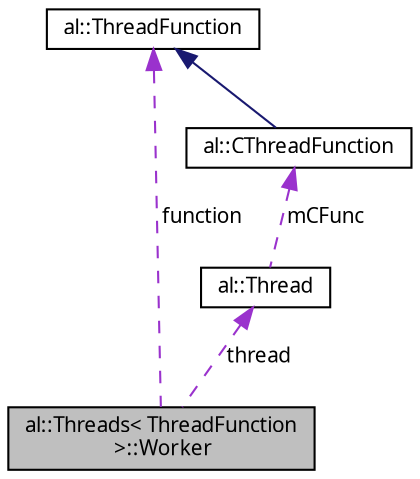 digraph "al::Threads&lt; ThreadFunction &gt;::Worker"
{
 // LATEX_PDF_SIZE
  bgcolor="transparent";
  edge [fontname="FreeSans.ttf",fontsize="10",labelfontname="FreeSans.ttf",labelfontsize="10"];
  node [fontname="FreeSans.ttf",fontsize="10",shape=record];
  Node1 [label="al::Threads\< ThreadFunction\l \>::Worker",height=0.2,width=0.4,color="black", fillcolor="grey75", style="filled", fontcolor="black",tooltip="A thread and function."];
  Node2 -> Node1 [dir="back",color="darkorchid3",fontsize="10",style="dashed",label=" function" ,fontname="FreeSans.ttf"];
  Node2 [label="al::ThreadFunction",height=0.2,width=0.4,color="black",URL="$structal_1_1_thread_function.html",tooltip="Function object interface used by thread."];
  Node3 -> Node1 [dir="back",color="darkorchid3",fontsize="10",style="dashed",label=" thread" ,fontname="FreeSans.ttf"];
  Node3 [label="al::Thread",height=0.2,width=0.4,color="black",URL="$classal_1_1_thread.html",tooltip=" "];
  Node4 -> Node3 [dir="back",color="darkorchid3",fontsize="10",style="dashed",label=" mCFunc" ,fontname="FreeSans.ttf"];
  Node4 [label="al::CThreadFunction",height=0.2,width=0.4,color="black",URL="$structal_1_1_c_thread_function.html",tooltip="C-style thread function with user data."];
  Node2 -> Node4 [dir="back",color="midnightblue",fontsize="10",style="solid",fontname="FreeSans.ttf"];
}
